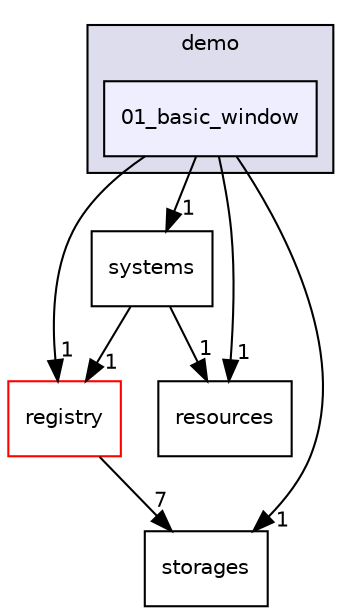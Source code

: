 digraph "src/ecstasy/integrations/sfml/demo/01_basic_window" {
  compound=true
  node [ fontsize="10", fontname="Helvetica"];
  edge [ labelfontsize="10", labelfontname="Helvetica"];
  subgraph clusterdir_c01fc4cc10e0d58939200194d46ba02e {
    graph [ bgcolor="#ddddee", pencolor="black", label="demo" fontname="Helvetica", fontsize="10", URL="dir_c01fc4cc10e0d58939200194d46ba02e.html"]
  dir_38a4743d134f46a02b2ee9856892b872 [shape=box, label="01_basic_window", style="filled", fillcolor="#eeeeff", pencolor="black", URL="dir_38a4743d134f46a02b2ee9856892b872.html"];
  }
  dir_27d9dd95bf0309eb27f3bb61fbabadeb [shape=box label="registry" fillcolor="white" style="filled" color="red" URL="dir_27d9dd95bf0309eb27f3bb61fbabadeb.html"];
  dir_30970fbe9de3918f98e58b7106d748f8 [shape=box label="systems" URL="dir_30970fbe9de3918f98e58b7106d748f8.html"];
  dir_4a1419ba0e8125a1fc6aeccf1492e850 [shape=box label="storages" URL="dir_4a1419ba0e8125a1fc6aeccf1492e850.html"];
  dir_d39b5e3b98d710191729c82e4f1d60c9 [shape=box label="resources" URL="dir_d39b5e3b98d710191729c82e4f1d60c9.html"];
  dir_30970fbe9de3918f98e58b7106d748f8->dir_27d9dd95bf0309eb27f3bb61fbabadeb [headlabel="1", labeldistance=1.5 headhref="dir_000010_000017.html"];
  dir_30970fbe9de3918f98e58b7106d748f8->dir_d39b5e3b98d710191729c82e4f1d60c9 [headlabel="1", labeldistance=1.5 headhref="dir_000010_000009.html"];
  dir_27d9dd95bf0309eb27f3bb61fbabadeb->dir_4a1419ba0e8125a1fc6aeccf1492e850 [headlabel="7", labeldistance=1.5 headhref="dir_000017_000022.html"];
  dir_38a4743d134f46a02b2ee9856892b872->dir_27d9dd95bf0309eb27f3bb61fbabadeb [headlabel="1", labeldistance=1.5 headhref="dir_000026_000017.html"];
  dir_38a4743d134f46a02b2ee9856892b872->dir_30970fbe9de3918f98e58b7106d748f8 [headlabel="1", labeldistance=1.5 headhref="dir_000026_000010.html"];
  dir_38a4743d134f46a02b2ee9856892b872->dir_4a1419ba0e8125a1fc6aeccf1492e850 [headlabel="1", labeldistance=1.5 headhref="dir_000026_000022.html"];
  dir_38a4743d134f46a02b2ee9856892b872->dir_d39b5e3b98d710191729c82e4f1d60c9 [headlabel="1", labeldistance=1.5 headhref="dir_000026_000009.html"];
}
